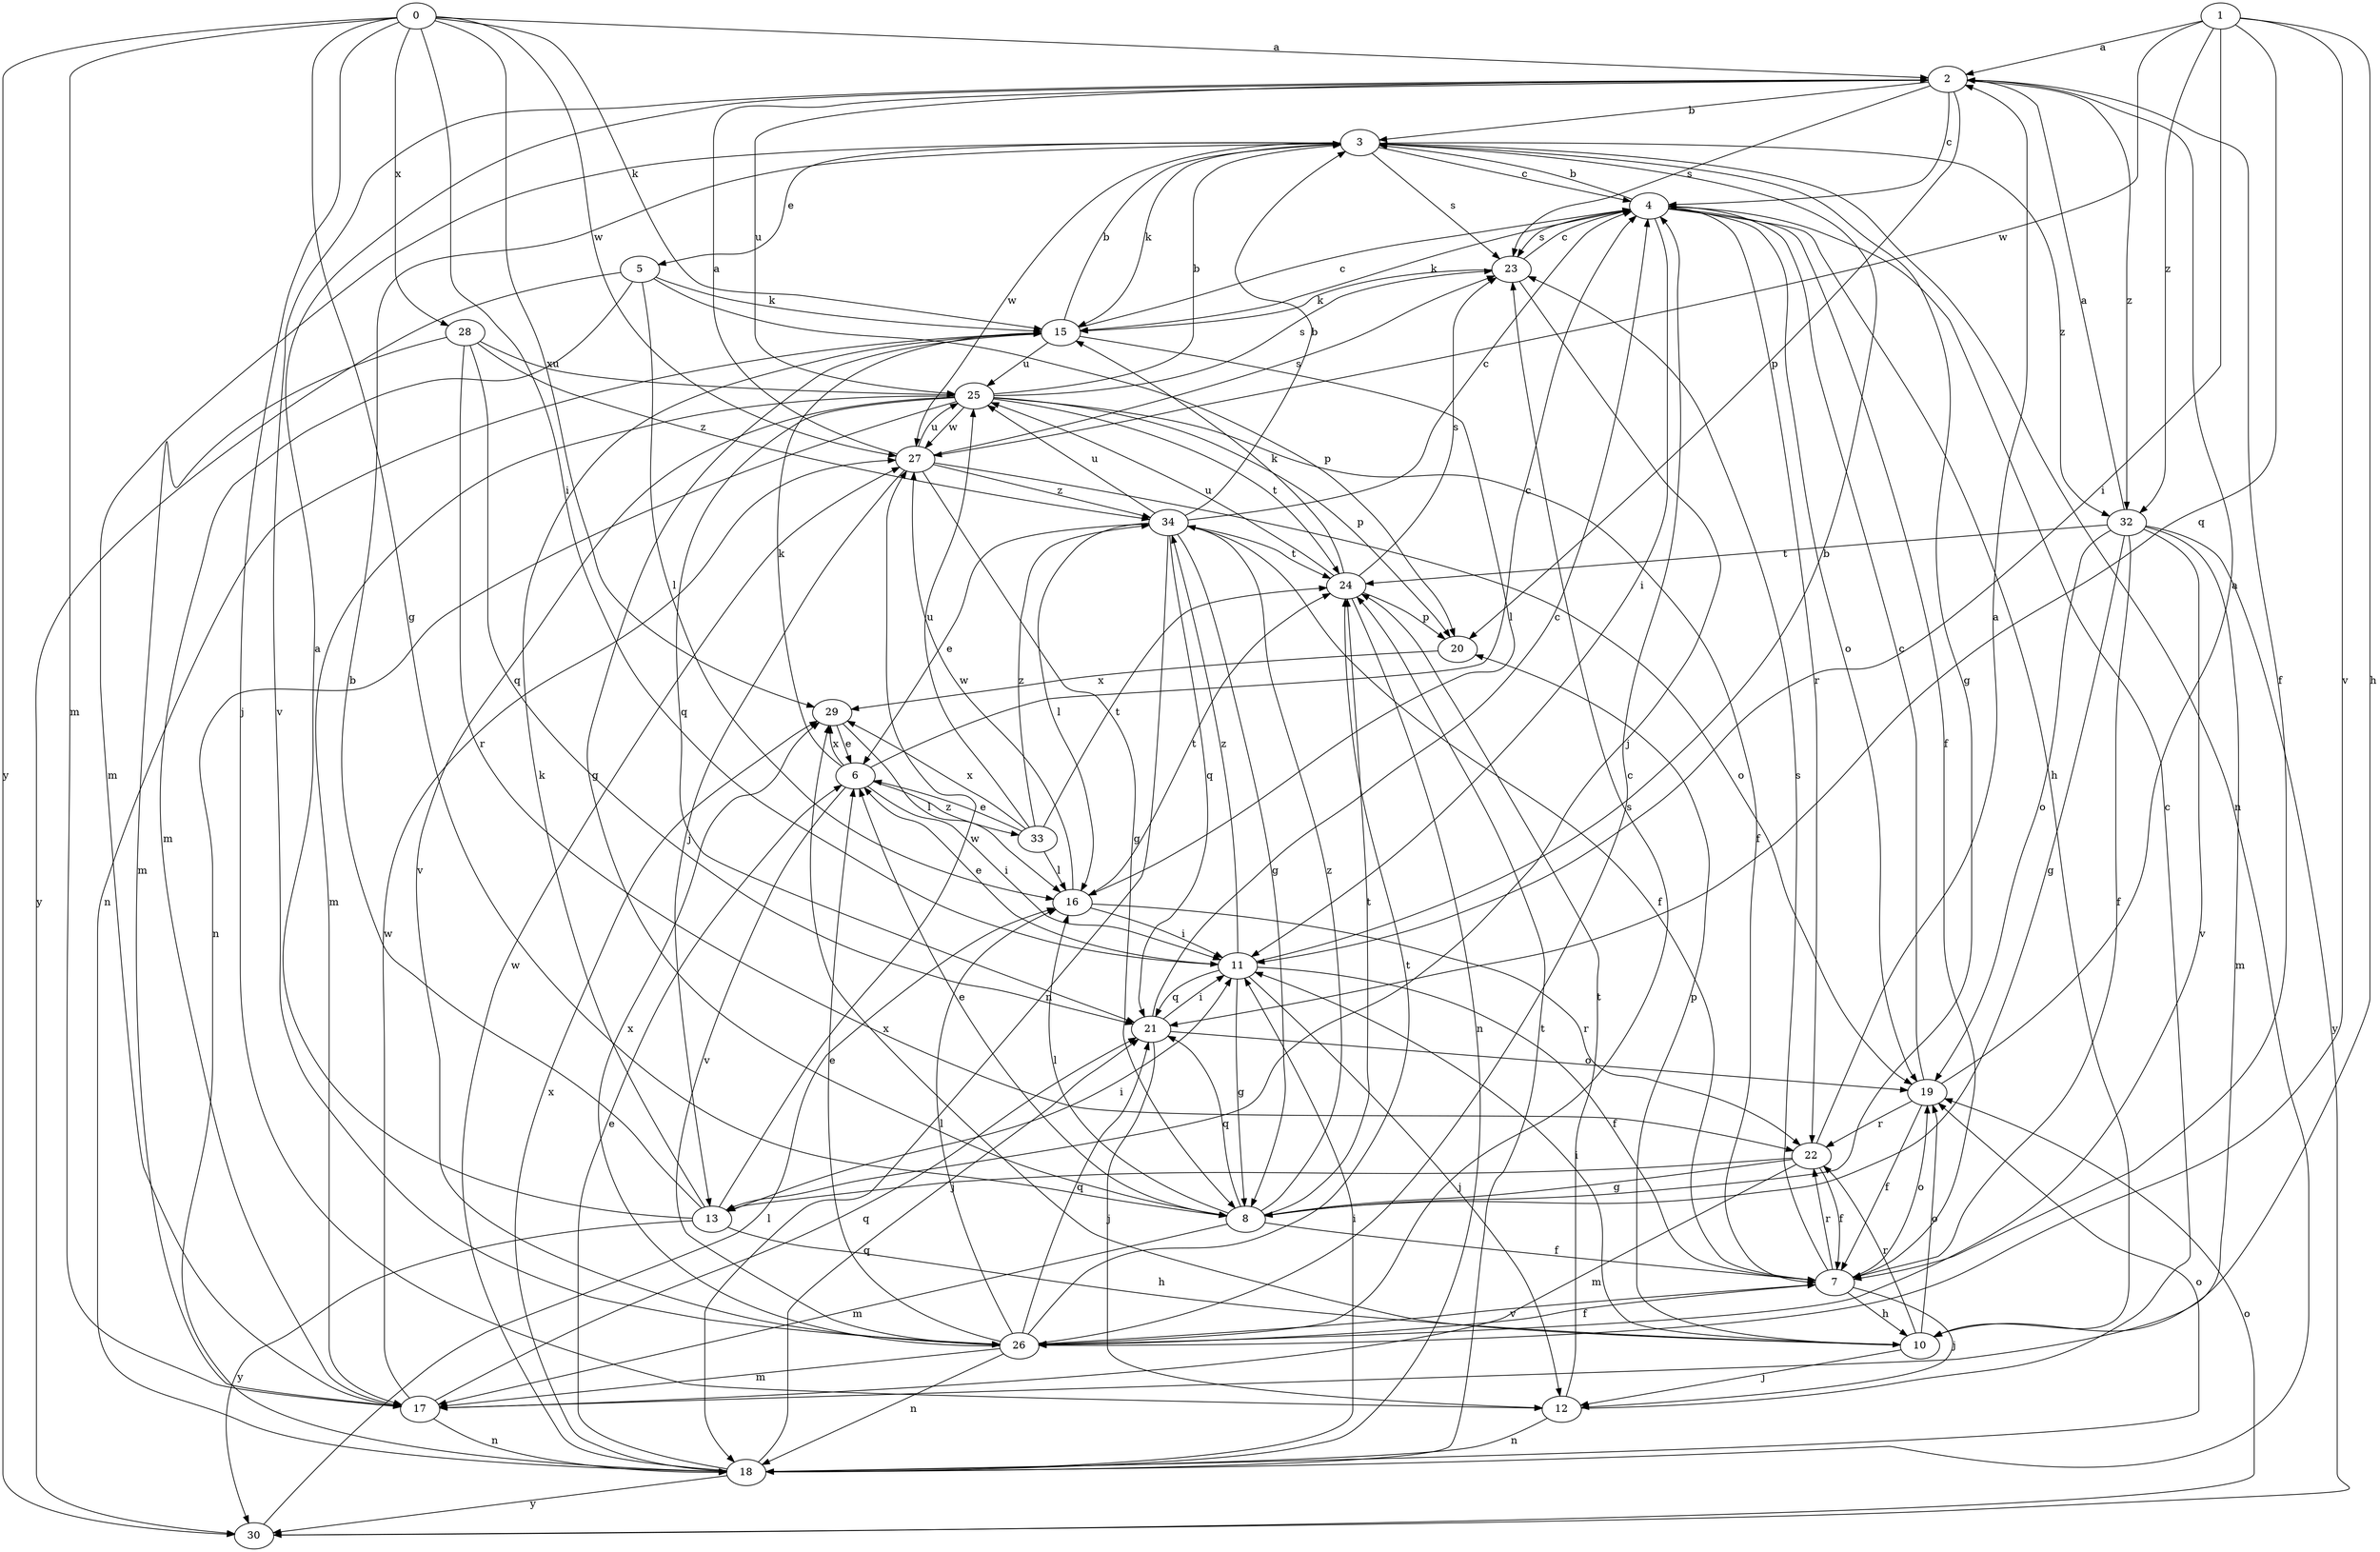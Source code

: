 strict digraph  {
0;
1;
2;
3;
4;
5;
6;
7;
8;
10;
11;
12;
13;
15;
16;
17;
18;
19;
20;
21;
22;
23;
24;
25;
26;
27;
28;
29;
30;
32;
33;
34;
0 -> 2  [label=a];
0 -> 8  [label=g];
0 -> 11  [label=i];
0 -> 12  [label=j];
0 -> 15  [label=k];
0 -> 17  [label=m];
0 -> 27  [label=w];
0 -> 28  [label=x];
0 -> 29  [label=x];
0 -> 30  [label=y];
1 -> 2  [label=a];
1 -> 10  [label=h];
1 -> 11  [label=i];
1 -> 21  [label=q];
1 -> 26  [label=v];
1 -> 27  [label=w];
1 -> 32  [label=z];
2 -> 3  [label=b];
2 -> 4  [label=c];
2 -> 7  [label=f];
2 -> 20  [label=p];
2 -> 23  [label=s];
2 -> 25  [label=u];
2 -> 26  [label=v];
2 -> 32  [label=z];
3 -> 4  [label=c];
3 -> 5  [label=e];
3 -> 8  [label=g];
3 -> 15  [label=k];
3 -> 17  [label=m];
3 -> 18  [label=n];
3 -> 23  [label=s];
3 -> 27  [label=w];
3 -> 32  [label=z];
4 -> 3  [label=b];
4 -> 7  [label=f];
4 -> 10  [label=h];
4 -> 11  [label=i];
4 -> 15  [label=k];
4 -> 19  [label=o];
4 -> 22  [label=r];
4 -> 23  [label=s];
5 -> 15  [label=k];
5 -> 16  [label=l];
5 -> 17  [label=m];
5 -> 20  [label=p];
5 -> 30  [label=y];
6 -> 4  [label=c];
6 -> 11  [label=i];
6 -> 15  [label=k];
6 -> 26  [label=v];
6 -> 29  [label=x];
6 -> 33  [label=z];
7 -> 10  [label=h];
7 -> 12  [label=j];
7 -> 19  [label=o];
7 -> 22  [label=r];
7 -> 23  [label=s];
7 -> 26  [label=v];
8 -> 6  [label=e];
8 -> 7  [label=f];
8 -> 16  [label=l];
8 -> 17  [label=m];
8 -> 21  [label=q];
8 -> 24  [label=t];
8 -> 34  [label=z];
10 -> 11  [label=i];
10 -> 12  [label=j];
10 -> 19  [label=o];
10 -> 20  [label=p];
10 -> 22  [label=r];
10 -> 29  [label=x];
11 -> 3  [label=b];
11 -> 6  [label=e];
11 -> 7  [label=f];
11 -> 8  [label=g];
11 -> 12  [label=j];
11 -> 21  [label=q];
11 -> 34  [label=z];
12 -> 4  [label=c];
12 -> 18  [label=n];
12 -> 24  [label=t];
13 -> 2  [label=a];
13 -> 3  [label=b];
13 -> 10  [label=h];
13 -> 11  [label=i];
13 -> 15  [label=k];
13 -> 27  [label=w];
13 -> 30  [label=y];
15 -> 3  [label=b];
15 -> 4  [label=c];
15 -> 8  [label=g];
15 -> 16  [label=l];
15 -> 18  [label=n];
15 -> 25  [label=u];
16 -> 11  [label=i];
16 -> 22  [label=r];
16 -> 24  [label=t];
16 -> 27  [label=w];
17 -> 18  [label=n];
17 -> 21  [label=q];
17 -> 27  [label=w];
18 -> 6  [label=e];
18 -> 11  [label=i];
18 -> 19  [label=o];
18 -> 21  [label=q];
18 -> 24  [label=t];
18 -> 27  [label=w];
18 -> 29  [label=x];
18 -> 30  [label=y];
19 -> 2  [label=a];
19 -> 4  [label=c];
19 -> 7  [label=f];
19 -> 22  [label=r];
20 -> 29  [label=x];
21 -> 4  [label=c];
21 -> 11  [label=i];
21 -> 12  [label=j];
21 -> 19  [label=o];
22 -> 2  [label=a];
22 -> 7  [label=f];
22 -> 8  [label=g];
22 -> 13  [label=j];
22 -> 17  [label=m];
23 -> 4  [label=c];
23 -> 13  [label=j];
23 -> 15  [label=k];
24 -> 15  [label=k];
24 -> 18  [label=n];
24 -> 20  [label=p];
24 -> 23  [label=s];
24 -> 25  [label=u];
25 -> 3  [label=b];
25 -> 7  [label=f];
25 -> 17  [label=m];
25 -> 18  [label=n];
25 -> 20  [label=p];
25 -> 21  [label=q];
25 -> 23  [label=s];
25 -> 24  [label=t];
25 -> 26  [label=v];
25 -> 27  [label=w];
26 -> 4  [label=c];
26 -> 6  [label=e];
26 -> 7  [label=f];
26 -> 16  [label=l];
26 -> 17  [label=m];
26 -> 18  [label=n];
26 -> 21  [label=q];
26 -> 23  [label=s];
26 -> 24  [label=t];
26 -> 29  [label=x];
27 -> 2  [label=a];
27 -> 8  [label=g];
27 -> 13  [label=j];
27 -> 19  [label=o];
27 -> 23  [label=s];
27 -> 25  [label=u];
27 -> 34  [label=z];
28 -> 17  [label=m];
28 -> 21  [label=q];
28 -> 22  [label=r];
28 -> 25  [label=u];
28 -> 34  [label=z];
29 -> 6  [label=e];
29 -> 16  [label=l];
30 -> 16  [label=l];
30 -> 19  [label=o];
32 -> 2  [label=a];
32 -> 7  [label=f];
32 -> 8  [label=g];
32 -> 17  [label=m];
32 -> 19  [label=o];
32 -> 24  [label=t];
32 -> 26  [label=v];
32 -> 30  [label=y];
33 -> 6  [label=e];
33 -> 16  [label=l];
33 -> 24  [label=t];
33 -> 25  [label=u];
33 -> 29  [label=x];
33 -> 34  [label=z];
34 -> 3  [label=b];
34 -> 4  [label=c];
34 -> 6  [label=e];
34 -> 7  [label=f];
34 -> 8  [label=g];
34 -> 16  [label=l];
34 -> 18  [label=n];
34 -> 21  [label=q];
34 -> 24  [label=t];
34 -> 25  [label=u];
}
